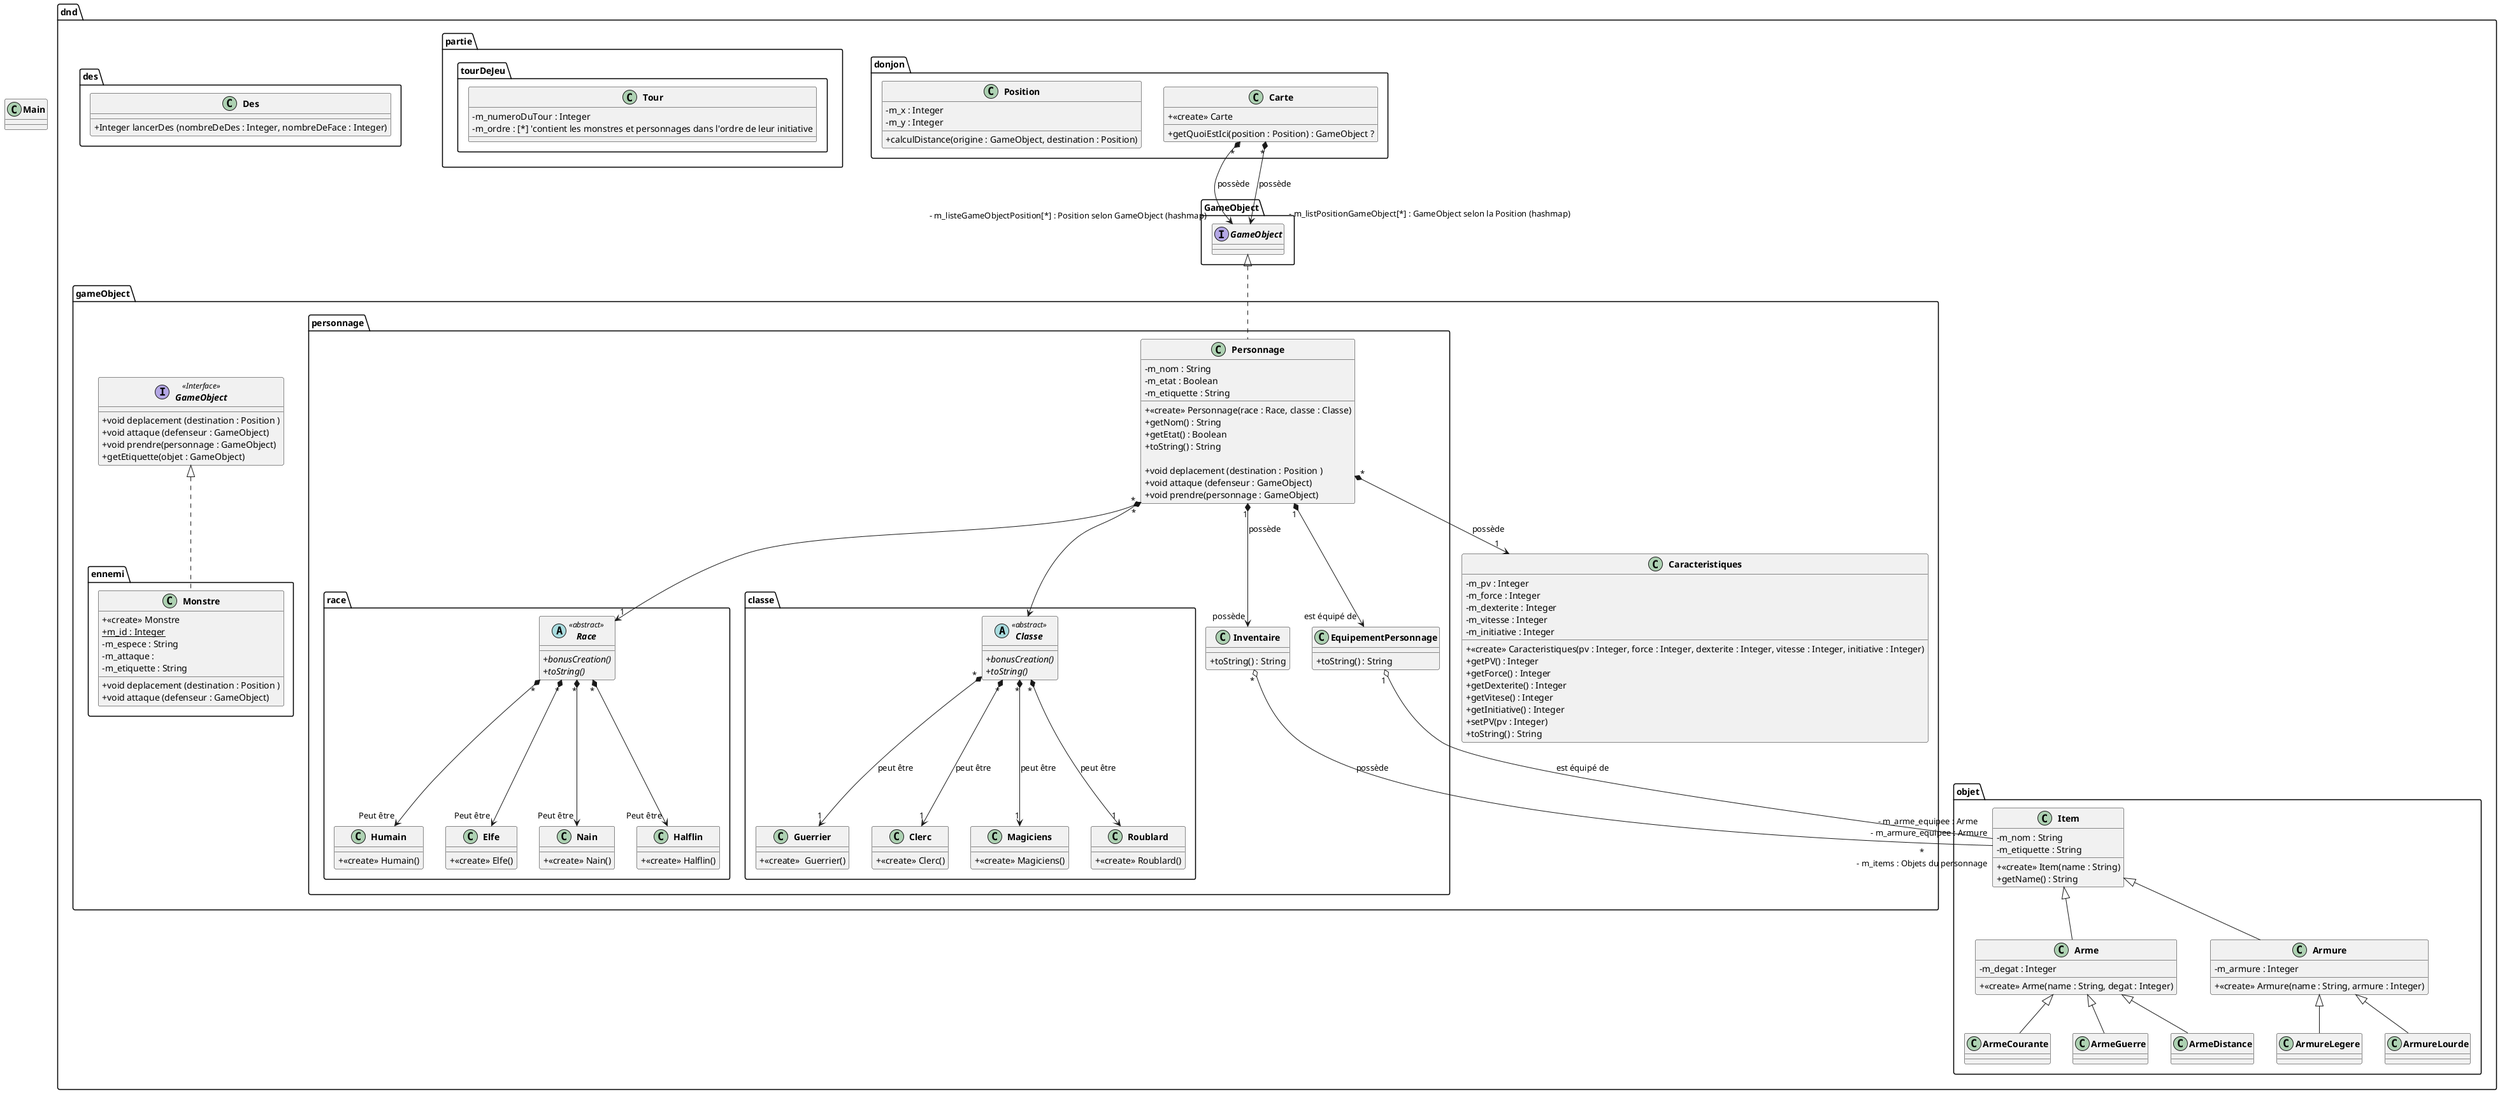 @startuml

skinparam classAttributeIconSize 0
skinparam classFontStyle Bold
skinparam style strictuml hide empty members

class Main
{

}

package dnd
{
    package gameObject
    {
        interface GameObject <<Interface>>
        {
            +void deplacement (destination : Position )
            +void attaque (defenseur : GameObject)
            +void prendre(personnage : GameObject)
            +getEtiquette(objet : GameObject)
        }

        class Caracteristiques
            {
                ' Membres de la classe
                - m_pv : Integer
                - m_force : Integer
                - m_dexterite : Integer
                - m_vitesse : Integer
                - m_initiative : Integer
                ' Ctor
                + <<create>> Caracteristiques(pv : Integer, force : Integer, dexterite : Integer, vitesse : Integer, initiative : Integer)
                ' Getters
                + getPV() : Integer
                + getForce() : Integer
                + getDexterite() : Integer
                + getVitese() : Integer
                + getInitiative() : Integer
                ' Setters
                + setPV(pv : Integer)
                + toString() : String
            }

            package personnage
            {
                class Personnage implements  dnd.GameObject.GameObject
                {
                    +<<create>> Personnage(race : Race, classe : Classe)
                    - m_nom : String
                    - m_etat : Boolean
                    - m_etiquette : String
                    ' Race : mettre une composition
                    ' Classe : mettre une composition
                    ' Inventaire d'équipements : mettre une composition
                    ' Équipements : mettre une composition
                    + getNom() : String
                    + getEtat() : Boolean
                    + toString() : String

                    +void deplacement (destination : Position )
                    +void attaque (defenseur : GameObject)
                    +void prendre(personnage : GameObject)
                }

                ' Début classes personnages

                class Inventaire
                {
                    + toString() : String
                }

                class EquipementPersonnage
                {
                    + toString() : String
                }

                Personnage "*" *--> "1" race.Race
                Personnage "*" *--> classe.Classe
                Personnage "*" *--> "1" Caracteristiques : possède
                Personnage "1" *--> "est équipé de" EquipementPersonnage
                Personnage "1" *--> "possède" Inventaire : possède
                Inventaire "*" o--  "*\n- m_items : Objets du personnage" dnd.objet.Item : possède
                EquipementPersonnage "1" o-- "- m_arme_equipee : Arme\n - m_armure_equipee : Armure" dnd.objet.Item : est équipé de

                package race
                {
                    abstract class Race <<abstract>>
                    {
                        +{abstract} bonusCreation()
                        +{abstract} toString()
                    }

                    class Humain
                    {
                        +<<create>> Humain()
                    }

                    class Elfe
                    {
                        +<<create>> Elfe()
                    }

                    class Nain
                    {
                        +<<create>> Nain()
                    }

                    class Halflin
                    {
                        +<<create>> Halflin()
                    }

                    Race "*" *--> "Peut être" Humain
                    Race "*" *--> "Peut être" Elfe
                    Race "*" *--> "Peut être" Nain
                    Race "*" *--> "Peut être" Halflin
                }

                package classe
                {
                    abstract class Classe <<abstract>>
                    {
                        +{abstract} bonusCreation()
                        +{abstract} toString()
                    }

                    class Guerrier
                    {
                        +<<create>>  Guerrier()
                    }

                    class Clerc
                    {
                        +<<create>> Clerc()
                    }

                    class Magiciens
                    {
                        +<<create>> Magiciens()
                    }

                    class Roublard
                    {
                        +<<create>> Roublard()
                    }

                    Classe "*" *--> "1" Guerrier : peut être
                    Classe "*" *--> "1" Clerc : peut être
                    Classe "*" *--> "1" Magiciens : peut être
                    Classe "*" *--> "1" Roublard : peut être
                }
            }

            package ennemi
            {
                class Monstre implements dnd.gameObject.GameObject
                {
                    +<<create>> Monstre
                    + {static} m_id : Integer
                    - m_espece : String
                    - m_attaque :
                    - m_etiquette : String
                    ' Objet caractérisitique

                    ' Faire une énumeration des especes pour acceder à leurs caractéristique
                    +void deplacement (destination : Position )
                    +void attaque (defenseur : GameObject)
                }
            }
    }





    package objet
    {
        class Item
        {
            - m_nom : String
            - m_etiquette : String
            + <<create>> Item(name : String)
            + getName() : String

        }

        class Arme extends Item
        {
            - m_degat : Integer
            + <<create>> Arme(name : String, degat : Integer)
        }

        class Armure extends Item
        {
            - m_armure : Integer
            + <<create>> Armure(name : String, armure : Integer)
        }

        class ArmeCourante extends Arme
        {

        }

        class ArmeGuerre extends Arme
        {

        }

        class ArmeDistance extends Arme
        {

        }

        class ArmureLegere extends Armure
        {

        }

        class ArmureLourde extends Armure
        {

        }


    ' Item "*" *--> "- m_degat : (dé)\n- m_portee : Integer" ArmeCourante: contient des
    ' Item "*" *--> "- m_degat : (dé)\n- m_portee : Integer" ArmeGuerre: contient des
    ' Item "*" *--> "- m_degat : (dé)\n- m_portee : Integer" ArmeDistance: contient des
    ' Item "*" *--> "- m_armure : Integer" ArmureLegere: contient des
    ' Item "*" *--> "- " ArmureLourde: contient des

    }

    package donjon
    {
        class Carte
        {
            +<<create>> Carte
            ' un choix de carte par défaut
            ' instancie     taille de la carte
            '               position des obstacle
            '               creer les monstre
            '               positionne monstre et personnage
            '               positionne equipement
            '               phrases de contexte
            + getQuoiEstIci(position : Position) : GameObject ?
            ' ici le type, je ne sais pas, car ça peut tout retourner, j'aurais mis Object mais il faudrait utiliser getClass() dans le code (interdit); solution possible : créer une classe "Entité" qui est implémentée par Monstre, Personnage, etc pour plus de flexibilité.
            ' methode getOuEsTruc (truc)
            ' EDIT : du coup ici bah c'est "bon" on verra comment ça rend dans le code

        }

        Carte "*" *--> "- m_listeGameObjectPosition[*] : Position selon GameObject (hashmap)" dnd.GameObject.GameObject : possède
        Carte "*" *--> "- m_listPositionGameObject[*] : GameObject selon la Position (hashmap)" dnd.GameObject.GameObject : possède

        class Position
        {
            -m_x : Integer
            -m_y : Integer
            +calculDistance(origine : GameObject, destination : Position)
        }
    }


    package partie
    {
        package tourDeJeu
        {

            class Tour
            {
                -m_numeroDuTour : Integer
                ' methode déroulement du tour
                -m_ordre : [*] 'contient les monstres et personnages dans l'ordre de leur initiative
                'methode qui enleve un monstre ou personnage mort de m_ordre
            }

        }
    }

    package des
    {
        class Des
        {
            +Integer lancerDes (nombreDeDes : Integer, nombreDeFace : Integer)
        }
    }
}



@enduml
